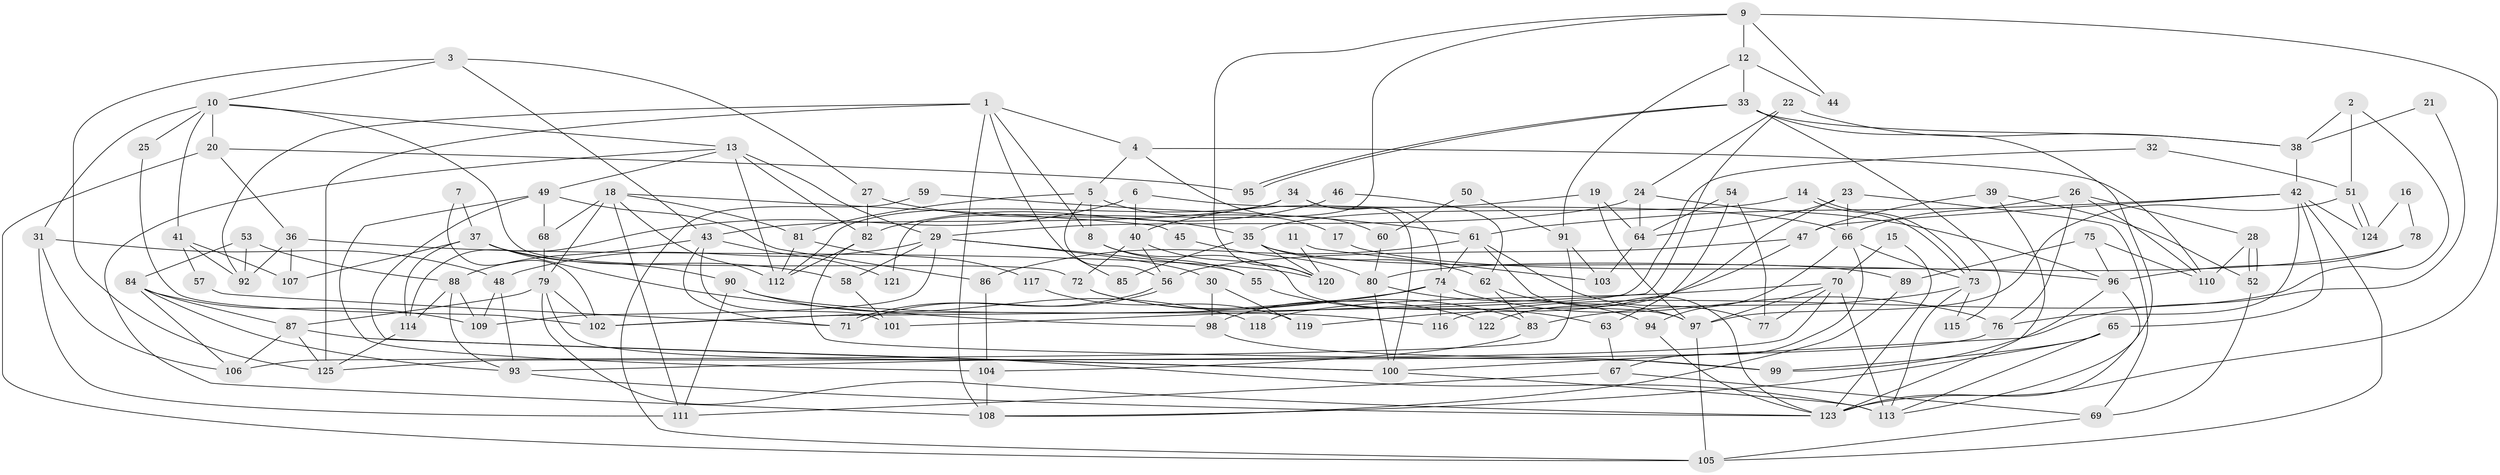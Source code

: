 // Generated by graph-tools (version 1.1) at 2025/36/03/09/25 02:36:13]
// undirected, 125 vertices, 250 edges
graph export_dot {
graph [start="1"]
  node [color=gray90,style=filled];
  1;
  2;
  3;
  4;
  5;
  6;
  7;
  8;
  9;
  10;
  11;
  12;
  13;
  14;
  15;
  16;
  17;
  18;
  19;
  20;
  21;
  22;
  23;
  24;
  25;
  26;
  27;
  28;
  29;
  30;
  31;
  32;
  33;
  34;
  35;
  36;
  37;
  38;
  39;
  40;
  41;
  42;
  43;
  44;
  45;
  46;
  47;
  48;
  49;
  50;
  51;
  52;
  53;
  54;
  55;
  56;
  57;
  58;
  59;
  60;
  61;
  62;
  63;
  64;
  65;
  66;
  67;
  68;
  69;
  70;
  71;
  72;
  73;
  74;
  75;
  76;
  77;
  78;
  79;
  80;
  81;
  82;
  83;
  84;
  85;
  86;
  87;
  88;
  89;
  90;
  91;
  92;
  93;
  94;
  95;
  96;
  97;
  98;
  99;
  100;
  101;
  102;
  103;
  104;
  105;
  106;
  107;
  108;
  109;
  110;
  111;
  112;
  113;
  114;
  115;
  116;
  117;
  118;
  119;
  120;
  121;
  122;
  123;
  124;
  125;
  1 -- 8;
  1 -- 4;
  1 -- 85;
  1 -- 92;
  1 -- 108;
  1 -- 125;
  2 -- 51;
  2 -- 116;
  2 -- 38;
  3 -- 125;
  3 -- 10;
  3 -- 27;
  3 -- 43;
  4 -- 110;
  4 -- 5;
  4 -- 60;
  5 -- 56;
  5 -- 81;
  5 -- 8;
  5 -- 17;
  6 -- 114;
  6 -- 40;
  6 -- 66;
  7 -- 102;
  7 -- 37;
  8 -- 97;
  8 -- 55;
  9 -- 123;
  9 -- 120;
  9 -- 12;
  9 -- 44;
  9 -- 121;
  10 -- 31;
  10 -- 13;
  10 -- 20;
  10 -- 25;
  10 -- 41;
  10 -- 72;
  11 -- 103;
  11 -- 120;
  12 -- 33;
  12 -- 44;
  12 -- 91;
  13 -- 108;
  13 -- 82;
  13 -- 29;
  13 -- 49;
  13 -- 112;
  14 -- 35;
  14 -- 73;
  14 -- 73;
  15 -- 123;
  15 -- 70;
  16 -- 124;
  16 -- 78;
  17 -- 96;
  18 -- 112;
  18 -- 68;
  18 -- 45;
  18 -- 79;
  18 -- 81;
  18 -- 111;
  19 -- 40;
  19 -- 64;
  19 -- 97;
  20 -- 105;
  20 -- 36;
  20 -- 95;
  21 -- 38;
  21 -- 100;
  22 -- 24;
  22 -- 38;
  22 -- 101;
  23 -- 69;
  23 -- 66;
  23 -- 64;
  23 -- 122;
  24 -- 96;
  24 -- 29;
  24 -- 64;
  25 -- 102;
  26 -- 66;
  26 -- 110;
  26 -- 28;
  26 -- 76;
  27 -- 82;
  27 -- 35;
  28 -- 52;
  28 -- 52;
  28 -- 110;
  29 -- 109;
  29 -- 30;
  29 -- 48;
  29 -- 55;
  29 -- 58;
  30 -- 98;
  30 -- 119;
  31 -- 48;
  31 -- 106;
  31 -- 111;
  32 -- 102;
  32 -- 51;
  33 -- 95;
  33 -- 95;
  33 -- 123;
  33 -- 38;
  33 -- 115;
  34 -- 74;
  34 -- 100;
  34 -- 43;
  34 -- 112;
  35 -- 62;
  35 -- 85;
  35 -- 89;
  35 -- 120;
  36 -- 107;
  36 -- 92;
  36 -- 120;
  37 -- 114;
  37 -- 58;
  37 -- 90;
  37 -- 98;
  37 -- 107;
  38 -- 42;
  39 -- 47;
  39 -- 123;
  39 -- 52;
  40 -- 120;
  40 -- 72;
  40 -- 56;
  41 -- 92;
  41 -- 57;
  41 -- 107;
  42 -- 105;
  42 -- 47;
  42 -- 61;
  42 -- 65;
  42 -- 76;
  42 -- 124;
  43 -- 71;
  43 -- 88;
  43 -- 101;
  43 -- 121;
  45 -- 80;
  46 -- 82;
  46 -- 62;
  47 -- 56;
  47 -- 119;
  48 -- 93;
  48 -- 109;
  49 -- 100;
  49 -- 68;
  49 -- 86;
  49 -- 104;
  50 -- 60;
  50 -- 91;
  51 -- 124;
  51 -- 124;
  51 -- 97;
  52 -- 69;
  53 -- 92;
  53 -- 88;
  53 -- 84;
  54 -- 64;
  54 -- 77;
  54 -- 63;
  55 -- 63;
  56 -- 71;
  56 -- 71;
  57 -- 71;
  58 -- 101;
  59 -- 105;
  59 -- 61;
  60 -- 80;
  61 -- 123;
  61 -- 74;
  61 -- 77;
  61 -- 86;
  62 -- 83;
  62 -- 97;
  63 -- 67;
  64 -- 103;
  65 -- 108;
  65 -- 99;
  65 -- 113;
  66 -- 67;
  66 -- 73;
  66 -- 94;
  67 -- 111;
  67 -- 69;
  68 -- 79;
  69 -- 105;
  70 -- 125;
  70 -- 113;
  70 -- 77;
  70 -- 97;
  70 -- 118;
  72 -- 83;
  72 -- 122;
  73 -- 83;
  73 -- 113;
  73 -- 115;
  74 -- 76;
  74 -- 98;
  74 -- 102;
  74 -- 116;
  75 -- 89;
  75 -- 96;
  75 -- 110;
  76 -- 93;
  78 -- 96;
  78 -- 80;
  79 -- 113;
  79 -- 87;
  79 -- 102;
  79 -- 123;
  80 -- 94;
  80 -- 100;
  81 -- 112;
  81 -- 117;
  82 -- 112;
  82 -- 99;
  83 -- 104;
  84 -- 93;
  84 -- 87;
  84 -- 106;
  84 -- 109;
  86 -- 104;
  87 -- 100;
  87 -- 106;
  87 -- 125;
  88 -- 109;
  88 -- 93;
  88 -- 114;
  89 -- 108;
  90 -- 111;
  90 -- 116;
  90 -- 118;
  91 -- 106;
  91 -- 103;
  93 -- 123;
  94 -- 123;
  96 -- 113;
  96 -- 99;
  97 -- 105;
  98 -- 99;
  100 -- 113;
  104 -- 108;
  114 -- 125;
  117 -- 119;
}

